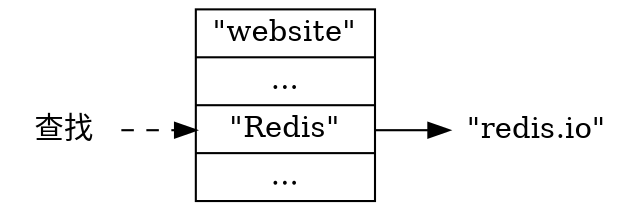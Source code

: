 digraph {

    rankdir = LR;

    //

    node [shape = record];

    website [label = " \"website\" | ... | <redis> \"Redis\" | ... "];

    //

    node [shape = plaintext];

    redis [label = "\"redis.io\""];

    search [label = "查找"];

    //

    search -> website:redis [style = dashed];

    website:redis -> redis;


}
